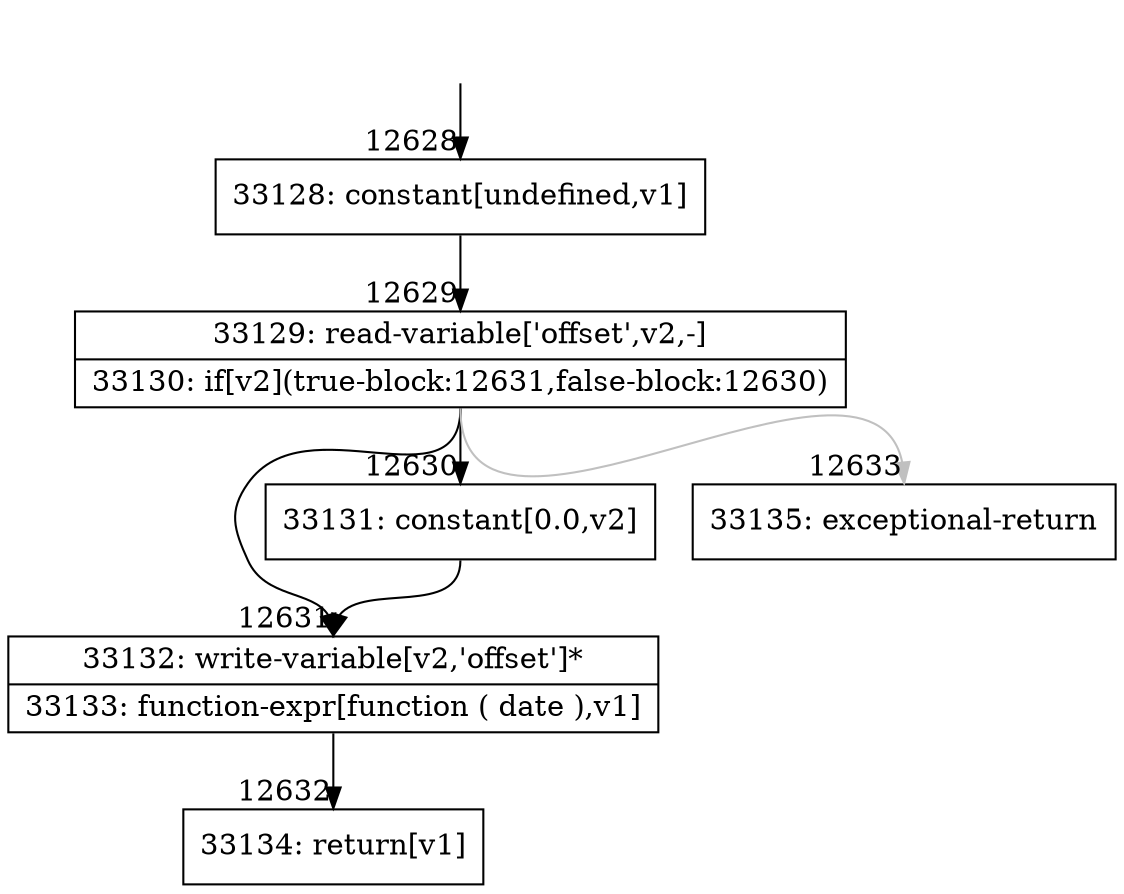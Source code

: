 digraph {
rankdir="TD"
BB_entry972[shape=none,label=""];
BB_entry972 -> BB12628 [tailport=s, headport=n, headlabel="    12628"]
BB12628 [shape=record label="{33128: constant[undefined,v1]}" ] 
BB12628 -> BB12629 [tailport=s, headport=n, headlabel="      12629"]
BB12629 [shape=record label="{33129: read-variable['offset',v2,-]|33130: if[v2](true-block:12631,false-block:12630)}" ] 
BB12629 -> BB12631 [tailport=s, headport=n, headlabel="      12631"]
BB12629 -> BB12630 [tailport=s, headport=n, headlabel="      12630"]
BB12629 -> BB12633 [tailport=s, headport=n, color=gray, headlabel="      12633"]
BB12630 [shape=record label="{33131: constant[0.0,v2]}" ] 
BB12630 -> BB12631 [tailport=s, headport=n]
BB12631 [shape=record label="{33132: write-variable[v2,'offset']*|33133: function-expr[function ( date ),v1]}" ] 
BB12631 -> BB12632 [tailport=s, headport=n, headlabel="      12632"]
BB12632 [shape=record label="{33134: return[v1]}" ] 
BB12633 [shape=record label="{33135: exceptional-return}" ] 
//#$~ 18625
}
